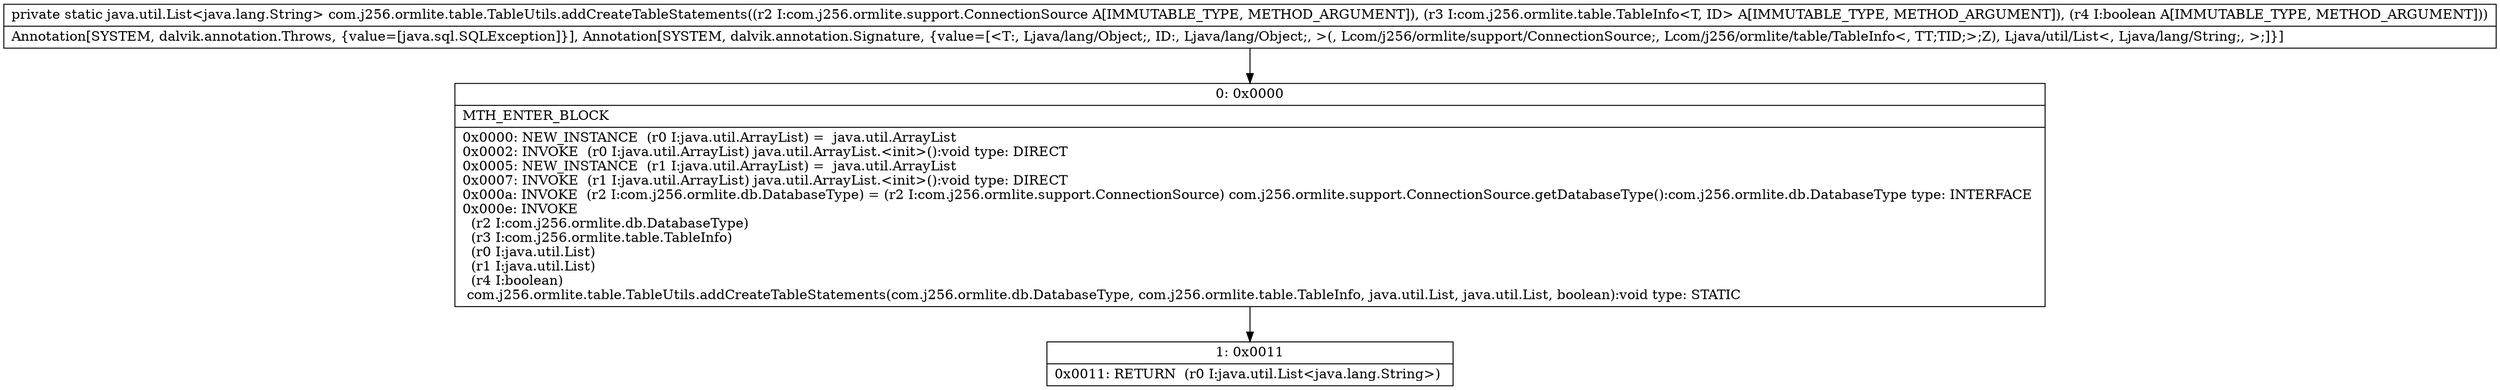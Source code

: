 digraph "CFG forcom.j256.ormlite.table.TableUtils.addCreateTableStatements(Lcom\/j256\/ormlite\/support\/ConnectionSource;Lcom\/j256\/ormlite\/table\/TableInfo;Z)Ljava\/util\/List;" {
Node_0 [shape=record,label="{0\:\ 0x0000|MTH_ENTER_BLOCK\l|0x0000: NEW_INSTANCE  (r0 I:java.util.ArrayList) =  java.util.ArrayList \l0x0002: INVOKE  (r0 I:java.util.ArrayList) java.util.ArrayList.\<init\>():void type: DIRECT \l0x0005: NEW_INSTANCE  (r1 I:java.util.ArrayList) =  java.util.ArrayList \l0x0007: INVOKE  (r1 I:java.util.ArrayList) java.util.ArrayList.\<init\>():void type: DIRECT \l0x000a: INVOKE  (r2 I:com.j256.ormlite.db.DatabaseType) = (r2 I:com.j256.ormlite.support.ConnectionSource) com.j256.ormlite.support.ConnectionSource.getDatabaseType():com.j256.ormlite.db.DatabaseType type: INTERFACE \l0x000e: INVOKE  \l  (r2 I:com.j256.ormlite.db.DatabaseType)\l  (r3 I:com.j256.ormlite.table.TableInfo)\l  (r0 I:java.util.List)\l  (r1 I:java.util.List)\l  (r4 I:boolean)\l com.j256.ormlite.table.TableUtils.addCreateTableStatements(com.j256.ormlite.db.DatabaseType, com.j256.ormlite.table.TableInfo, java.util.List, java.util.List, boolean):void type: STATIC \l}"];
Node_1 [shape=record,label="{1\:\ 0x0011|0x0011: RETURN  (r0 I:java.util.List\<java.lang.String\>) \l}"];
MethodNode[shape=record,label="{private static java.util.List\<java.lang.String\> com.j256.ormlite.table.TableUtils.addCreateTableStatements((r2 I:com.j256.ormlite.support.ConnectionSource A[IMMUTABLE_TYPE, METHOD_ARGUMENT]), (r3 I:com.j256.ormlite.table.TableInfo\<T, ID\> A[IMMUTABLE_TYPE, METHOD_ARGUMENT]), (r4 I:boolean A[IMMUTABLE_TYPE, METHOD_ARGUMENT]))  | Annotation[SYSTEM, dalvik.annotation.Throws, \{value=[java.sql.SQLException]\}], Annotation[SYSTEM, dalvik.annotation.Signature, \{value=[\<T:, Ljava\/lang\/Object;, ID:, Ljava\/lang\/Object;, \>(, Lcom\/j256\/ormlite\/support\/ConnectionSource;, Lcom\/j256\/ormlite\/table\/TableInfo\<, TT;TID;\>;Z), Ljava\/util\/List\<, Ljava\/lang\/String;, \>;]\}]\l}"];
MethodNode -> Node_0;
Node_0 -> Node_1;
}

